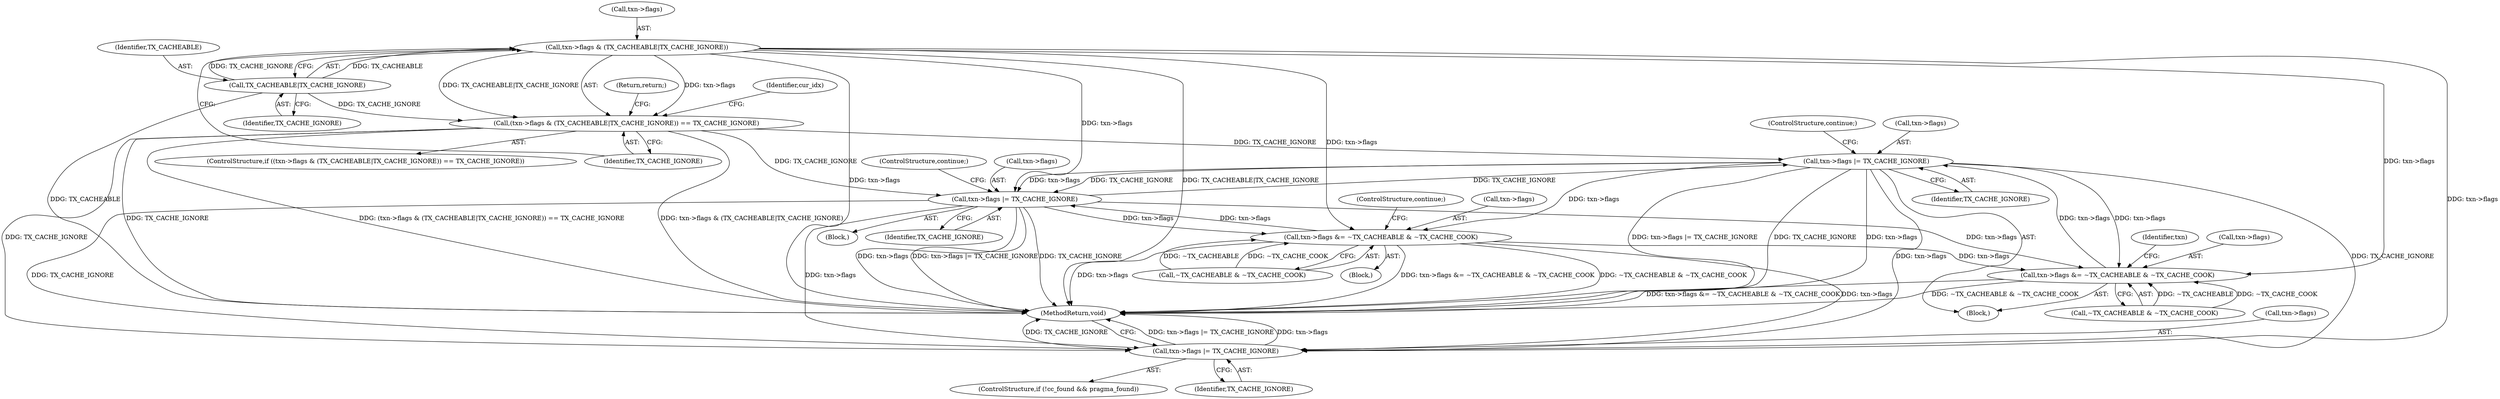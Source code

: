 digraph "0_haproxy_17514045e5d934dede62116216c1b016fe23dd06@pointer" {
"1000125" [label="(Call,txn->flags & (TX_CACHEABLE|TX_CACHE_IGNORE))"];
"1000129" [label="(Call,TX_CACHEABLE|TX_CACHE_IGNORE)"];
"1000124" [label="(Call,(txn->flags & (TX_CACHEABLE|TX_CACHE_IGNORE)) == TX_CACHE_IGNORE)"];
"1000248" [label="(Call,txn->flags |= TX_CACHE_IGNORE)"];
"1000241" [label="(Call,txn->flags &= ~TX_CACHEABLE & ~TX_CACHE_COOK)"];
"1000344" [label="(Call,txn->flags |= TX_CACHE_IGNORE)"];
"1000364" [label="(Call,txn->flags &= ~TX_CACHEABLE & ~TX_CACHE_COOK)"];
"1000377" [label="(Call,txn->flags |= TX_CACHE_IGNORE)"];
"1000249" [label="(Call,txn->flags)"];
"1000365" [label="(Call,txn->flags)"];
"1000343" [label="(Block,)"];
"1000130" [label="(Identifier,TX_CACHEABLE)"];
"1000382" [label="(MethodReturn,void)"];
"1000125" [label="(Call,txn->flags & (TX_CACHEABLE|TX_CACHE_IGNORE))"];
"1000368" [label="(Call,~TX_CACHEABLE & ~TX_CACHE_COOK)"];
"1000242" [label="(Call,txn->flags)"];
"1000371" [label="(ControlStructure,continue;)"];
"1000240" [label="(Block,)"];
"1000124" [label="(Call,(txn->flags & (TX_CACHEABLE|TX_CACHE_IGNORE)) == TX_CACHE_IGNORE)"];
"1000133" [label="(Return,return;)"];
"1000253" [label="(ControlStructure,continue;)"];
"1000363" [label="(Block,)"];
"1000135" [label="(Identifier,cur_idx)"];
"1000123" [label="(ControlStructure,if ((txn->flags & (TX_CACHEABLE|TX_CACHE_IGNORE)) == TX_CACHE_IGNORE))"];
"1000129" [label="(Call,TX_CACHEABLE|TX_CACHE_IGNORE)"];
"1000131" [label="(Identifier,TX_CACHE_IGNORE)"];
"1000345" [label="(Call,txn->flags)"];
"1000241" [label="(Call,txn->flags &= ~TX_CACHEABLE & ~TX_CACHE_COOK)"];
"1000349" [label="(ControlStructure,continue;)"];
"1000377" [label="(Call,txn->flags |= TX_CACHE_IGNORE)"];
"1000344" [label="(Call,txn->flags |= TX_CACHE_IGNORE)"];
"1000348" [label="(Identifier,TX_CACHE_IGNORE)"];
"1000378" [label="(Call,txn->flags)"];
"1000372" [label="(ControlStructure,if (!cc_found && pragma_found))"];
"1000364" [label="(Call,txn->flags &= ~TX_CACHEABLE & ~TX_CACHE_COOK)"];
"1000381" [label="(Identifier,TX_CACHE_IGNORE)"];
"1000252" [label="(Identifier,TX_CACHE_IGNORE)"];
"1000245" [label="(Call,~TX_CACHEABLE & ~TX_CACHE_COOK)"];
"1000250" [label="(Identifier,txn)"];
"1000248" [label="(Call,txn->flags |= TX_CACHE_IGNORE)"];
"1000126" [label="(Call,txn->flags)"];
"1000132" [label="(Identifier,TX_CACHE_IGNORE)"];
"1000125" -> "1000124"  [label="AST: "];
"1000125" -> "1000129"  [label="CFG: "];
"1000126" -> "1000125"  [label="AST: "];
"1000129" -> "1000125"  [label="AST: "];
"1000132" -> "1000125"  [label="CFG: "];
"1000125" -> "1000382"  [label="DDG: txn->flags"];
"1000125" -> "1000382"  [label="DDG: TX_CACHEABLE|TX_CACHE_IGNORE"];
"1000125" -> "1000124"  [label="DDG: txn->flags"];
"1000125" -> "1000124"  [label="DDG: TX_CACHEABLE|TX_CACHE_IGNORE"];
"1000129" -> "1000125"  [label="DDG: TX_CACHEABLE"];
"1000129" -> "1000125"  [label="DDG: TX_CACHE_IGNORE"];
"1000125" -> "1000241"  [label="DDG: txn->flags"];
"1000125" -> "1000344"  [label="DDG: txn->flags"];
"1000125" -> "1000364"  [label="DDG: txn->flags"];
"1000125" -> "1000377"  [label="DDG: txn->flags"];
"1000129" -> "1000131"  [label="CFG: "];
"1000130" -> "1000129"  [label="AST: "];
"1000131" -> "1000129"  [label="AST: "];
"1000129" -> "1000382"  [label="DDG: TX_CACHEABLE"];
"1000129" -> "1000124"  [label="DDG: TX_CACHE_IGNORE"];
"1000124" -> "1000123"  [label="AST: "];
"1000124" -> "1000132"  [label="CFG: "];
"1000132" -> "1000124"  [label="AST: "];
"1000133" -> "1000124"  [label="CFG: "];
"1000135" -> "1000124"  [label="CFG: "];
"1000124" -> "1000382"  [label="DDG: txn->flags & (TX_CACHEABLE|TX_CACHE_IGNORE)"];
"1000124" -> "1000382"  [label="DDG: TX_CACHE_IGNORE"];
"1000124" -> "1000382"  [label="DDG: (txn->flags & (TX_CACHEABLE|TX_CACHE_IGNORE)) == TX_CACHE_IGNORE"];
"1000124" -> "1000248"  [label="DDG: TX_CACHE_IGNORE"];
"1000124" -> "1000344"  [label="DDG: TX_CACHE_IGNORE"];
"1000124" -> "1000377"  [label="DDG: TX_CACHE_IGNORE"];
"1000248" -> "1000240"  [label="AST: "];
"1000248" -> "1000252"  [label="CFG: "];
"1000249" -> "1000248"  [label="AST: "];
"1000252" -> "1000248"  [label="AST: "];
"1000253" -> "1000248"  [label="CFG: "];
"1000248" -> "1000382"  [label="DDG: txn->flags |= TX_CACHE_IGNORE"];
"1000248" -> "1000382"  [label="DDG: TX_CACHE_IGNORE"];
"1000248" -> "1000382"  [label="DDG: txn->flags"];
"1000248" -> "1000241"  [label="DDG: txn->flags"];
"1000241" -> "1000248"  [label="DDG: txn->flags"];
"1000344" -> "1000248"  [label="DDG: TX_CACHE_IGNORE"];
"1000248" -> "1000344"  [label="DDG: txn->flags"];
"1000248" -> "1000344"  [label="DDG: TX_CACHE_IGNORE"];
"1000248" -> "1000364"  [label="DDG: txn->flags"];
"1000248" -> "1000377"  [label="DDG: txn->flags"];
"1000248" -> "1000377"  [label="DDG: TX_CACHE_IGNORE"];
"1000241" -> "1000240"  [label="AST: "];
"1000241" -> "1000245"  [label="CFG: "];
"1000242" -> "1000241"  [label="AST: "];
"1000245" -> "1000241"  [label="AST: "];
"1000250" -> "1000241"  [label="CFG: "];
"1000241" -> "1000382"  [label="DDG: ~TX_CACHEABLE & ~TX_CACHE_COOK"];
"1000241" -> "1000382"  [label="DDG: txn->flags &= ~TX_CACHEABLE & ~TX_CACHE_COOK"];
"1000364" -> "1000241"  [label="DDG: txn->flags"];
"1000344" -> "1000241"  [label="DDG: txn->flags"];
"1000245" -> "1000241"  [label="DDG: ~TX_CACHEABLE"];
"1000245" -> "1000241"  [label="DDG: ~TX_CACHE_COOK"];
"1000344" -> "1000343"  [label="AST: "];
"1000344" -> "1000348"  [label="CFG: "];
"1000345" -> "1000344"  [label="AST: "];
"1000348" -> "1000344"  [label="AST: "];
"1000349" -> "1000344"  [label="CFG: "];
"1000344" -> "1000382"  [label="DDG: txn->flags |= TX_CACHE_IGNORE"];
"1000344" -> "1000382"  [label="DDG: TX_CACHE_IGNORE"];
"1000344" -> "1000382"  [label="DDG: txn->flags"];
"1000364" -> "1000344"  [label="DDG: txn->flags"];
"1000344" -> "1000364"  [label="DDG: txn->flags"];
"1000344" -> "1000377"  [label="DDG: txn->flags"];
"1000344" -> "1000377"  [label="DDG: TX_CACHE_IGNORE"];
"1000364" -> "1000363"  [label="AST: "];
"1000364" -> "1000368"  [label="CFG: "];
"1000365" -> "1000364"  [label="AST: "];
"1000368" -> "1000364"  [label="AST: "];
"1000371" -> "1000364"  [label="CFG: "];
"1000364" -> "1000382"  [label="DDG: txn->flags"];
"1000364" -> "1000382"  [label="DDG: txn->flags &= ~TX_CACHEABLE & ~TX_CACHE_COOK"];
"1000364" -> "1000382"  [label="DDG: ~TX_CACHEABLE & ~TX_CACHE_COOK"];
"1000368" -> "1000364"  [label="DDG: ~TX_CACHEABLE"];
"1000368" -> "1000364"  [label="DDG: ~TX_CACHE_COOK"];
"1000364" -> "1000377"  [label="DDG: txn->flags"];
"1000377" -> "1000372"  [label="AST: "];
"1000377" -> "1000381"  [label="CFG: "];
"1000378" -> "1000377"  [label="AST: "];
"1000381" -> "1000377"  [label="AST: "];
"1000382" -> "1000377"  [label="CFG: "];
"1000377" -> "1000382"  [label="DDG: txn->flags |= TX_CACHE_IGNORE"];
"1000377" -> "1000382"  [label="DDG: txn->flags"];
"1000377" -> "1000382"  [label="DDG: TX_CACHE_IGNORE"];
}
